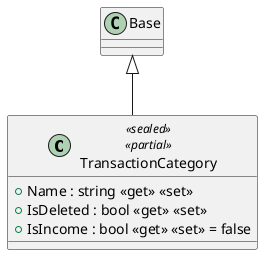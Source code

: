 @startuml
class TransactionCategory <<sealed>> <<partial>> {
    + Name : string <<get>> <<set>>
    + IsDeleted : bool <<get>> <<set>>
    + IsIncome : bool <<get>> <<set>> = false
}
Base <|-- TransactionCategory
@enduml
